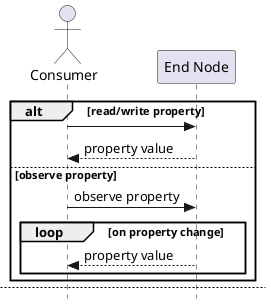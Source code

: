 @startuml
skinparam style strictuml

actor "Consumer" as consumer
participant "End Node" as endNode

alt read/write property
    consumer -> endNode: 
    return property value
else observe property
    consumer -> endNode: observe property
    loop on property change
        endNode --> consumer: property value
    end
end

newpage 

alt synchronous action
    consumer -> endNode: invoke action
    return action result
else asynchronous action
    consumer -> endNode: invoke action
    loop while action executes
        consumer -> endNode: query action
        return action update
    end
end

newpage 

consumer -> endNode: subscribe event
loop on event
    endNode --> consumer: event value
end


@enduml
